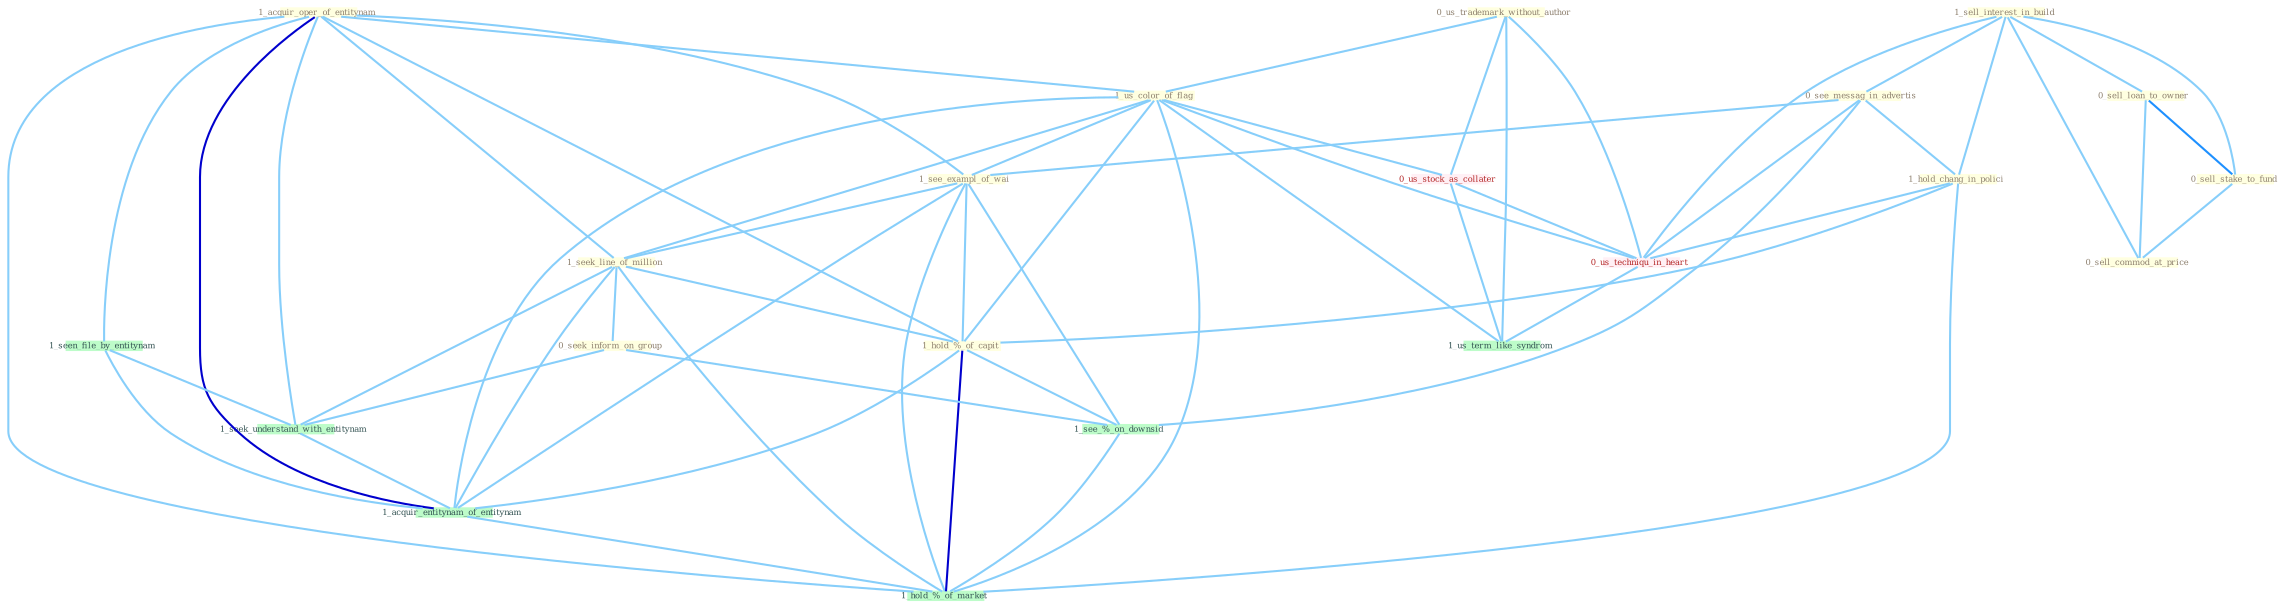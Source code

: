 Graph G{ 
    node
    [shape=polygon,style=filled,width=.5,height=.06,color="#BDFCC9",fixedsize=true,fontsize=4,
    fontcolor="#2f4f4f"];
    {node
    [color="#ffffe0", fontcolor="#8b7d6b"] "1_acquir_oper_of_entitynam " "1_sell_interest_in_build " "0_us_trademark_without_author " "1_us_color_of_flag " "0_see_messag_in_advertis " "1_hold_chang_in_polici " "0_sell_loan_to_owner " "0_sell_stake_to_fund " "1_see_exampl_of_wai " "0_sell_commod_at_price " "1_seek_line_of_million " "1_hold_%_of_capit " "0_seek_inform_on_group "}
{node [color="#fff0f5", fontcolor="#b22222"] "0_us_stock_as_collater " "0_us_techniqu_in_heart "}
edge [color="#B0E2FF"];

	"1_acquir_oper_of_entitynam " -- "1_us_color_of_flag " [w="1", color="#87cefa" ];
	"1_acquir_oper_of_entitynam " -- "1_see_exampl_of_wai " [w="1", color="#87cefa" ];
	"1_acquir_oper_of_entitynam " -- "1_seek_line_of_million " [w="1", color="#87cefa" ];
	"1_acquir_oper_of_entitynam " -- "1_hold_%_of_capit " [w="1", color="#87cefa" ];
	"1_acquir_oper_of_entitynam " -- "1_seen_file_by_entitynam " [w="1", color="#87cefa" ];
	"1_acquir_oper_of_entitynam " -- "1_seek_understand_with_entitynam " [w="1", color="#87cefa" ];
	"1_acquir_oper_of_entitynam " -- "1_acquir_entitynam_of_entitynam " [w="3", color="#0000cd" , len=0.6];
	"1_acquir_oper_of_entitynam " -- "1_hold_%_of_market " [w="1", color="#87cefa" ];
	"1_sell_interest_in_build " -- "0_see_messag_in_advertis " [w="1", color="#87cefa" ];
	"1_sell_interest_in_build " -- "1_hold_chang_in_polici " [w="1", color="#87cefa" ];
	"1_sell_interest_in_build " -- "0_sell_loan_to_owner " [w="1", color="#87cefa" ];
	"1_sell_interest_in_build " -- "0_sell_stake_to_fund " [w="1", color="#87cefa" ];
	"1_sell_interest_in_build " -- "0_sell_commod_at_price " [w="1", color="#87cefa" ];
	"1_sell_interest_in_build " -- "0_us_techniqu_in_heart " [w="1", color="#87cefa" ];
	"0_us_trademark_without_author " -- "1_us_color_of_flag " [w="1", color="#87cefa" ];
	"0_us_trademark_without_author " -- "0_us_stock_as_collater " [w="1", color="#87cefa" ];
	"0_us_trademark_without_author " -- "0_us_techniqu_in_heart " [w="1", color="#87cefa" ];
	"0_us_trademark_without_author " -- "1_us_term_like_syndrom " [w="1", color="#87cefa" ];
	"1_us_color_of_flag " -- "1_see_exampl_of_wai " [w="1", color="#87cefa" ];
	"1_us_color_of_flag " -- "1_seek_line_of_million " [w="1", color="#87cefa" ];
	"1_us_color_of_flag " -- "1_hold_%_of_capit " [w="1", color="#87cefa" ];
	"1_us_color_of_flag " -- "0_us_stock_as_collater " [w="1", color="#87cefa" ];
	"1_us_color_of_flag " -- "1_acquir_entitynam_of_entitynam " [w="1", color="#87cefa" ];
	"1_us_color_of_flag " -- "0_us_techniqu_in_heart " [w="1", color="#87cefa" ];
	"1_us_color_of_flag " -- "1_us_term_like_syndrom " [w="1", color="#87cefa" ];
	"1_us_color_of_flag " -- "1_hold_%_of_market " [w="1", color="#87cefa" ];
	"0_see_messag_in_advertis " -- "1_hold_chang_in_polici " [w="1", color="#87cefa" ];
	"0_see_messag_in_advertis " -- "1_see_exampl_of_wai " [w="1", color="#87cefa" ];
	"0_see_messag_in_advertis " -- "0_us_techniqu_in_heart " [w="1", color="#87cefa" ];
	"0_see_messag_in_advertis " -- "1_see_%_on_downsid " [w="1", color="#87cefa" ];
	"1_hold_chang_in_polici " -- "1_hold_%_of_capit " [w="1", color="#87cefa" ];
	"1_hold_chang_in_polici " -- "0_us_techniqu_in_heart " [w="1", color="#87cefa" ];
	"1_hold_chang_in_polici " -- "1_hold_%_of_market " [w="1", color="#87cefa" ];
	"0_sell_loan_to_owner " -- "0_sell_stake_to_fund " [w="2", color="#1e90ff" , len=0.8];
	"0_sell_loan_to_owner " -- "0_sell_commod_at_price " [w="1", color="#87cefa" ];
	"0_sell_stake_to_fund " -- "0_sell_commod_at_price " [w="1", color="#87cefa" ];
	"1_see_exampl_of_wai " -- "1_seek_line_of_million " [w="1", color="#87cefa" ];
	"1_see_exampl_of_wai " -- "1_hold_%_of_capit " [w="1", color="#87cefa" ];
	"1_see_exampl_of_wai " -- "1_acquir_entitynam_of_entitynam " [w="1", color="#87cefa" ];
	"1_see_exampl_of_wai " -- "1_see_%_on_downsid " [w="1", color="#87cefa" ];
	"1_see_exampl_of_wai " -- "1_hold_%_of_market " [w="1", color="#87cefa" ];
	"1_seek_line_of_million " -- "1_hold_%_of_capit " [w="1", color="#87cefa" ];
	"1_seek_line_of_million " -- "0_seek_inform_on_group " [w="1", color="#87cefa" ];
	"1_seek_line_of_million " -- "1_seek_understand_with_entitynam " [w="1", color="#87cefa" ];
	"1_seek_line_of_million " -- "1_acquir_entitynam_of_entitynam " [w="1", color="#87cefa" ];
	"1_seek_line_of_million " -- "1_hold_%_of_market " [w="1", color="#87cefa" ];
	"1_hold_%_of_capit " -- "1_acquir_entitynam_of_entitynam " [w="1", color="#87cefa" ];
	"1_hold_%_of_capit " -- "1_see_%_on_downsid " [w="1", color="#87cefa" ];
	"1_hold_%_of_capit " -- "1_hold_%_of_market " [w="3", color="#0000cd" , len=0.6];
	"0_seek_inform_on_group " -- "1_seek_understand_with_entitynam " [w="1", color="#87cefa" ];
	"0_seek_inform_on_group " -- "1_see_%_on_downsid " [w="1", color="#87cefa" ];
	"1_seen_file_by_entitynam " -- "1_seek_understand_with_entitynam " [w="1", color="#87cefa" ];
	"1_seen_file_by_entitynam " -- "1_acquir_entitynam_of_entitynam " [w="1", color="#87cefa" ];
	"0_us_stock_as_collater " -- "0_us_techniqu_in_heart " [w="1", color="#87cefa" ];
	"0_us_stock_as_collater " -- "1_us_term_like_syndrom " [w="1", color="#87cefa" ];
	"1_seek_understand_with_entitynam " -- "1_acquir_entitynam_of_entitynam " [w="1", color="#87cefa" ];
	"1_acquir_entitynam_of_entitynam " -- "1_hold_%_of_market " [w="1", color="#87cefa" ];
	"0_us_techniqu_in_heart " -- "1_us_term_like_syndrom " [w="1", color="#87cefa" ];
	"1_see_%_on_downsid " -- "1_hold_%_of_market " [w="1", color="#87cefa" ];
}